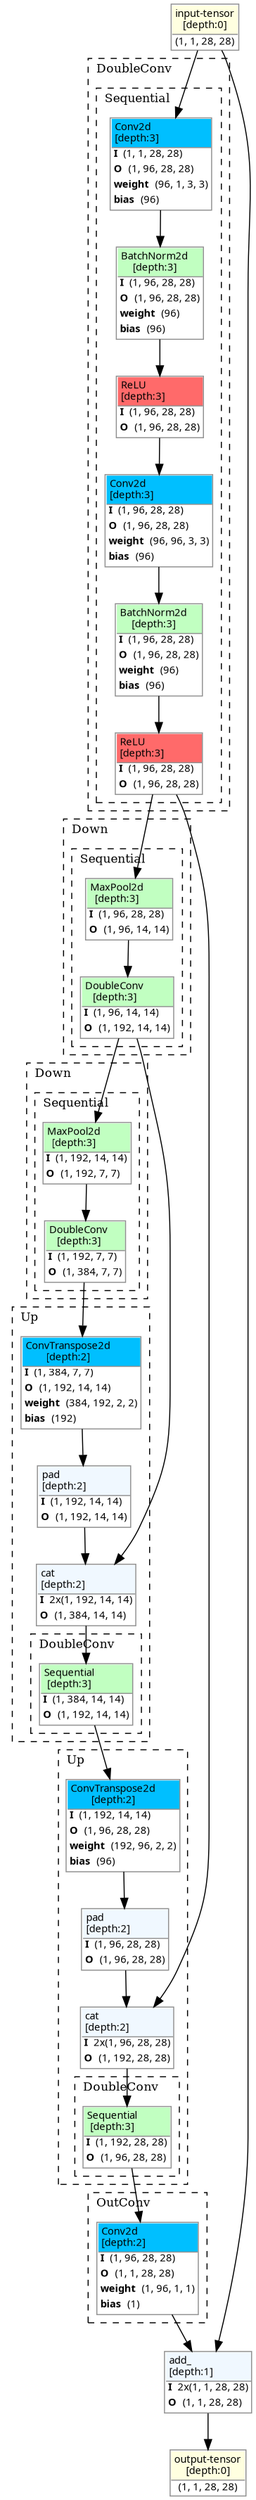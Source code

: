 strict digraph UNet2 {
	graph [ordering=in rankdir=TB size="23.7,23.7"]
	node [align=left color="#909090" fillcolor="#ffffff90" fontname="Linux libertine" fontsize=10 height=0.2 margin=0 ranksep=0.1 shape=plaintext style=filled]
	edge [fontsize=10]
	0 [label=<
                    <TABLE BORDER="1" CELLBORDER="0"
                    CELLSPACING="0" CELLPADDING="2">
                        <TR>
                            <TD BGCOLOR="lightyellow" ALIGN="LEFT"
                            BORDER="1" SIDES="B"
                            >input-tensor<BR ALIGN="LEFT"/>[depth:0]</TD>
                        </TR>
                        <TR>
                            <TD>(1, 1, 28, 28)</TD>
                        </TR>
                        
                    </TABLE>>]
	subgraph cluster_2 {
		color=black fontsize=12 label=DoubleConv labeljust=l style=dashed
		subgraph cluster_3 {
			color=black fontsize=12 label=Sequential labeljust=l style=dashed
			1 [label=<
                    <TABLE BORDER="1" CELLBORDER="0"
                    CELLSPACING="0" CELLPADDING="2">
                        <TR>
                            <TD BGCOLOR="deepskyblue1" ALIGN="LEFT"
                            BORDER="1" SIDES="B"
                            >Conv2d<BR ALIGN="LEFT"/>[depth:3]</TD>
                        </TR>
                        <TR>
                            <TD ALIGN="LEFT"><B>I</B> (1, 1, 28, 28)</TD>
                        </TR>
                        <TR>
                            <TD ALIGN="LEFT"><B>O</B> (1, 96, 28, 28)</TD>
                        </TR>
                                        <TR>
                    <TD ALIGN="LEFT"><B>weight</B> (96, 1, 3, 3)</TD>
                </TR>
                <TR>
                    <TD ALIGN="LEFT"><B>bias</B> (96)</TD>
                </TR>
                    </TABLE>>]
			2 [label=<
                    <TABLE BORDER="1" CELLBORDER="0"
                    CELLSPACING="0" CELLPADDING="2">
                        <TR>
                            <TD BGCOLOR="darkseagreen1" ALIGN="LEFT"
                            BORDER="1" SIDES="B"
                            >BatchNorm2d<BR ALIGN="LEFT"/>[depth:3]</TD>
                        </TR>
                        <TR>
                            <TD ALIGN="LEFT"><B>I</B> (1, 96, 28, 28)</TD>
                        </TR>
                        <TR>
                            <TD ALIGN="LEFT"><B>O</B> (1, 96, 28, 28)</TD>
                        </TR>
                                        <TR>
                    <TD ALIGN="LEFT"><B>weight</B> (96)</TD>
                </TR>
                <TR>
                    <TD ALIGN="LEFT"><B>bias</B> (96)</TD>
                </TR>
                    </TABLE>>]
			3 [label=<
                    <TABLE BORDER="1" CELLBORDER="0"
                    CELLSPACING="0" CELLPADDING="2">
                        <TR>
                            <TD BGCOLOR="indianred1" ALIGN="LEFT"
                            BORDER="1" SIDES="B"
                            >ReLU<BR ALIGN="LEFT"/>[depth:3]</TD>
                        </TR>
                        <TR>
                            <TD ALIGN="LEFT"><B>I</B> (1, 96, 28, 28)</TD>
                        </TR>
                        <TR>
                            <TD ALIGN="LEFT"><B>O</B> (1, 96, 28, 28)</TD>
                        </TR>
                        
                    </TABLE>>]
			4 [label=<
                    <TABLE BORDER="1" CELLBORDER="0"
                    CELLSPACING="0" CELLPADDING="2">
                        <TR>
                            <TD BGCOLOR="deepskyblue1" ALIGN="LEFT"
                            BORDER="1" SIDES="B"
                            >Conv2d<BR ALIGN="LEFT"/>[depth:3]</TD>
                        </TR>
                        <TR>
                            <TD ALIGN="LEFT"><B>I</B> (1, 96, 28, 28)</TD>
                        </TR>
                        <TR>
                            <TD ALIGN="LEFT"><B>O</B> (1, 96, 28, 28)</TD>
                        </TR>
                                        <TR>
                    <TD ALIGN="LEFT"><B>weight</B> (96, 96, 3, 3)</TD>
                </TR>
                <TR>
                    <TD ALIGN="LEFT"><B>bias</B> (96)</TD>
                </TR>
                    </TABLE>>]
			5 [label=<
                    <TABLE BORDER="1" CELLBORDER="0"
                    CELLSPACING="0" CELLPADDING="2">
                        <TR>
                            <TD BGCOLOR="darkseagreen1" ALIGN="LEFT"
                            BORDER="1" SIDES="B"
                            >BatchNorm2d<BR ALIGN="LEFT"/>[depth:3]</TD>
                        </TR>
                        <TR>
                            <TD ALIGN="LEFT"><B>I</B> (1, 96, 28, 28)</TD>
                        </TR>
                        <TR>
                            <TD ALIGN="LEFT"><B>O</B> (1, 96, 28, 28)</TD>
                        </TR>
                                        <TR>
                    <TD ALIGN="LEFT"><B>weight</B> (96)</TD>
                </TR>
                <TR>
                    <TD ALIGN="LEFT"><B>bias</B> (96)</TD>
                </TR>
                    </TABLE>>]
			6 [label=<
                    <TABLE BORDER="1" CELLBORDER="0"
                    CELLSPACING="0" CELLPADDING="2">
                        <TR>
                            <TD BGCOLOR="indianred1" ALIGN="LEFT"
                            BORDER="1" SIDES="B"
                            >ReLU<BR ALIGN="LEFT"/>[depth:3]</TD>
                        </TR>
                        <TR>
                            <TD ALIGN="LEFT"><B>I</B> (1, 96, 28, 28)</TD>
                        </TR>
                        <TR>
                            <TD ALIGN="LEFT"><B>O</B> (1, 96, 28, 28)</TD>
                        </TR>
                        
                    </TABLE>>]
		}
	}
	subgraph cluster_4 {
		color=black fontsize=12 label=Down labeljust=l style=dashed
		subgraph cluster_5 {
			color=black fontsize=12 label=Sequential labeljust=l style=dashed
			7 [label=<
                    <TABLE BORDER="1" CELLBORDER="0"
                    CELLSPACING="0" CELLPADDING="2">
                        <TR>
                            <TD BGCOLOR="darkseagreen1" ALIGN="LEFT"
                            BORDER="1" SIDES="B"
                            >MaxPool2d<BR ALIGN="LEFT"/>[depth:3]</TD>
                        </TR>
                        <TR>
                            <TD ALIGN="LEFT"><B>I</B> (1, 96, 28, 28)</TD>
                        </TR>
                        <TR>
                            <TD ALIGN="LEFT"><B>O</B> (1, 96, 14, 14)</TD>
                        </TR>
                        
                    </TABLE>>]
			8 [label=<
                    <TABLE BORDER="1" CELLBORDER="0"
                    CELLSPACING="0" CELLPADDING="2">
                        <TR>
                            <TD BGCOLOR="darkseagreen1" ALIGN="LEFT"
                            BORDER="1" SIDES="B"
                            >DoubleConv<BR ALIGN="LEFT"/>[depth:3]</TD>
                        </TR>
                        <TR>
                            <TD ALIGN="LEFT"><B>I</B> (1, 96, 14, 14)</TD>
                        </TR>
                        <TR>
                            <TD ALIGN="LEFT"><B>O</B> (1, 192, 14, 14)</TD>
                        </TR>
                        
                    </TABLE>>]
		}
	}
	subgraph cluster_6 {
		color=black fontsize=12 label=Down labeljust=l style=dashed
		subgraph cluster_7 {
			color=black fontsize=12 label=Sequential labeljust=l style=dashed
			9 [label=<
                    <TABLE BORDER="1" CELLBORDER="0"
                    CELLSPACING="0" CELLPADDING="2">
                        <TR>
                            <TD BGCOLOR="darkseagreen1" ALIGN="LEFT"
                            BORDER="1" SIDES="B"
                            >MaxPool2d<BR ALIGN="LEFT"/>[depth:3]</TD>
                        </TR>
                        <TR>
                            <TD ALIGN="LEFT"><B>I</B> (1, 192, 14, 14)</TD>
                        </TR>
                        <TR>
                            <TD ALIGN="LEFT"><B>O</B> (1, 192, 7, 7)</TD>
                        </TR>
                        
                    </TABLE>>]
			10 [label=<
                    <TABLE BORDER="1" CELLBORDER="0"
                    CELLSPACING="0" CELLPADDING="2">
                        <TR>
                            <TD BGCOLOR="darkseagreen1" ALIGN="LEFT"
                            BORDER="1" SIDES="B"
                            >DoubleConv<BR ALIGN="LEFT"/>[depth:3]</TD>
                        </TR>
                        <TR>
                            <TD ALIGN="LEFT"><B>I</B> (1, 192, 7, 7)</TD>
                        </TR>
                        <TR>
                            <TD ALIGN="LEFT"><B>O</B> (1, 384, 7, 7)</TD>
                        </TR>
                        
                    </TABLE>>]
		}
	}
	subgraph cluster_8 {
		color=black fontsize=12 label=Up labeljust=l style=dashed
		11 [label=<
                    <TABLE BORDER="1" CELLBORDER="0"
                    CELLSPACING="0" CELLPADDING="2">
                        <TR>
                            <TD BGCOLOR="deepskyblue1" ALIGN="LEFT"
                            BORDER="1" SIDES="B"
                            >ConvTranspose2d<BR ALIGN="LEFT"/>[depth:2]</TD>
                        </TR>
                        <TR>
                            <TD ALIGN="LEFT"><B>I</B> (1, 384, 7, 7)</TD>
                        </TR>
                        <TR>
                            <TD ALIGN="LEFT"><B>O</B> (1, 192, 14, 14)</TD>
                        </TR>
                                        <TR>
                    <TD ALIGN="LEFT"><B>weight</B> (384, 192, 2, 2)</TD>
                </TR>
                <TR>
                    <TD ALIGN="LEFT"><B>bias</B> (192)</TD>
                </TR>
                    </TABLE>>]
		12 [label=<
                    <TABLE BORDER="1" CELLBORDER="0"
                    CELLSPACING="0" CELLPADDING="2">
                        <TR>
                            <TD BGCOLOR="aliceblue" ALIGN="LEFT"
                            BORDER="1" SIDES="B"
                            >pad<BR ALIGN="LEFT"/>[depth:2]</TD>
                        </TR>
                        <TR>
                            <TD ALIGN="LEFT"><B>I</B> (1, 192, 14, 14)</TD>
                        </TR>
                        <TR>
                            <TD ALIGN="LEFT"><B>O</B> (1, 192, 14, 14)</TD>
                        </TR>
                        
                    </TABLE>>]
		13 [label=<
                    <TABLE BORDER="1" CELLBORDER="0"
                    CELLSPACING="0" CELLPADDING="2">
                        <TR>
                            <TD BGCOLOR="aliceblue" ALIGN="LEFT"
                            BORDER="1" SIDES="B"
                            >cat<BR ALIGN="LEFT"/>[depth:2]</TD>
                        </TR>
                        <TR>
                            <TD ALIGN="LEFT"><B>I</B> 2x(1, 192, 14, 14)</TD>
                        </TR>
                        <TR>
                            <TD ALIGN="LEFT"><B>O</B> (1, 384, 14, 14)</TD>
                        </TR>
                        
                    </TABLE>>]
		subgraph cluster_9 {
			color=black fontsize=12 label=DoubleConv labeljust=l style=dashed
			14 [label=<
                    <TABLE BORDER="1" CELLBORDER="0"
                    CELLSPACING="0" CELLPADDING="2">
                        <TR>
                            <TD BGCOLOR="darkseagreen1" ALIGN="LEFT"
                            BORDER="1" SIDES="B"
                            >Sequential<BR ALIGN="LEFT"/>[depth:3]</TD>
                        </TR>
                        <TR>
                            <TD ALIGN="LEFT"><B>I</B> (1, 384, 14, 14)</TD>
                        </TR>
                        <TR>
                            <TD ALIGN="LEFT"><B>O</B> (1, 192, 14, 14)</TD>
                        </TR>
                        
                    </TABLE>>]
		}
	}
	subgraph cluster_10 {
		color=black fontsize=12 label=Up labeljust=l style=dashed
		15 [label=<
                    <TABLE BORDER="1" CELLBORDER="0"
                    CELLSPACING="0" CELLPADDING="2">
                        <TR>
                            <TD BGCOLOR="deepskyblue1" ALIGN="LEFT"
                            BORDER="1" SIDES="B"
                            >ConvTranspose2d<BR ALIGN="LEFT"/>[depth:2]</TD>
                        </TR>
                        <TR>
                            <TD ALIGN="LEFT"><B>I</B> (1, 192, 14, 14)</TD>
                        </TR>
                        <TR>
                            <TD ALIGN="LEFT"><B>O</B> (1, 96, 28, 28)</TD>
                        </TR>
                                        <TR>
                    <TD ALIGN="LEFT"><B>weight</B> (192, 96, 2, 2)</TD>
                </TR>
                <TR>
                    <TD ALIGN="LEFT"><B>bias</B> (96)</TD>
                </TR>
                    </TABLE>>]
		16 [label=<
                    <TABLE BORDER="1" CELLBORDER="0"
                    CELLSPACING="0" CELLPADDING="2">
                        <TR>
                            <TD BGCOLOR="aliceblue" ALIGN="LEFT"
                            BORDER="1" SIDES="B"
                            >pad<BR ALIGN="LEFT"/>[depth:2]</TD>
                        </TR>
                        <TR>
                            <TD ALIGN="LEFT"><B>I</B> (1, 96, 28, 28)</TD>
                        </TR>
                        <TR>
                            <TD ALIGN="LEFT"><B>O</B> (1, 96, 28, 28)</TD>
                        </TR>
                        
                    </TABLE>>]
		17 [label=<
                    <TABLE BORDER="1" CELLBORDER="0"
                    CELLSPACING="0" CELLPADDING="2">
                        <TR>
                            <TD BGCOLOR="aliceblue" ALIGN="LEFT"
                            BORDER="1" SIDES="B"
                            >cat<BR ALIGN="LEFT"/>[depth:2]</TD>
                        </TR>
                        <TR>
                            <TD ALIGN="LEFT"><B>I</B> 2x(1, 96, 28, 28)</TD>
                        </TR>
                        <TR>
                            <TD ALIGN="LEFT"><B>O</B> (1, 192, 28, 28)</TD>
                        </TR>
                        
                    </TABLE>>]
		subgraph cluster_11 {
			color=black fontsize=12 label=DoubleConv labeljust=l style=dashed
			18 [label=<
                    <TABLE BORDER="1" CELLBORDER="0"
                    CELLSPACING="0" CELLPADDING="2">
                        <TR>
                            <TD BGCOLOR="darkseagreen1" ALIGN="LEFT"
                            BORDER="1" SIDES="B"
                            >Sequential<BR ALIGN="LEFT"/>[depth:3]</TD>
                        </TR>
                        <TR>
                            <TD ALIGN="LEFT"><B>I</B> (1, 192, 28, 28)</TD>
                        </TR>
                        <TR>
                            <TD ALIGN="LEFT"><B>O</B> (1, 96, 28, 28)</TD>
                        </TR>
                        
                    </TABLE>>]
		}
	}
	subgraph cluster_12 {
		color=black fontsize=12 label=OutConv labeljust=l style=dashed
		19 [label=<
                    <TABLE BORDER="1" CELLBORDER="0"
                    CELLSPACING="0" CELLPADDING="2">
                        <TR>
                            <TD BGCOLOR="deepskyblue1" ALIGN="LEFT"
                            BORDER="1" SIDES="B"
                            >Conv2d<BR ALIGN="LEFT"/>[depth:2]</TD>
                        </TR>
                        <TR>
                            <TD ALIGN="LEFT"><B>I</B> (1, 96, 28, 28)</TD>
                        </TR>
                        <TR>
                            <TD ALIGN="LEFT"><B>O</B> (1, 1, 28, 28)</TD>
                        </TR>
                                        <TR>
                    <TD ALIGN="LEFT"><B>weight</B> (1, 96, 1, 1)</TD>
                </TR>
                <TR>
                    <TD ALIGN="LEFT"><B>bias</B> (1)</TD>
                </TR>
                    </TABLE>>]
	}
	20 [label=<
                    <TABLE BORDER="1" CELLBORDER="0"
                    CELLSPACING="0" CELLPADDING="2">
                        <TR>
                            <TD BGCOLOR="aliceblue" ALIGN="LEFT"
                            BORDER="1" SIDES="B"
                            >add_<BR ALIGN="LEFT"/>[depth:1]</TD>
                        </TR>
                        <TR>
                            <TD ALIGN="LEFT"><B>I</B> 2x(1, 1, 28, 28)</TD>
                        </TR>
                        <TR>
                            <TD ALIGN="LEFT"><B>O</B> (1, 1, 28, 28)</TD>
                        </TR>
                        
                    </TABLE>>]
	21 [label=<
                    <TABLE BORDER="1" CELLBORDER="0"
                    CELLSPACING="0" CELLPADDING="2">
                        <TR>
                            <TD BGCOLOR="lightyellow" ALIGN="LEFT"
                            BORDER="1" SIDES="B"
                            >output-tensor<BR ALIGN="LEFT"/>[depth:0]</TD>
                        </TR>
                        <TR>
                            <TD>(1, 1, 28, 28)</TD>
                        </TR>
                        
                    </TABLE>>]
	0 -> 20
	0 -> 1
	1 -> 2
	2 -> 3
	3 -> 4
	4 -> 5
	5 -> 6
	6 -> 7
	7 -> 8
	8 -> 9
	9 -> 10
	10 -> 11
	8 -> 13
	11 -> 12
	12 -> 13
	13 -> 14
	14 -> 15
	6 -> 17
	15 -> 16
	16 -> 17
	17 -> 18
	18 -> 19
	19 -> 20
	20 -> 21
}
